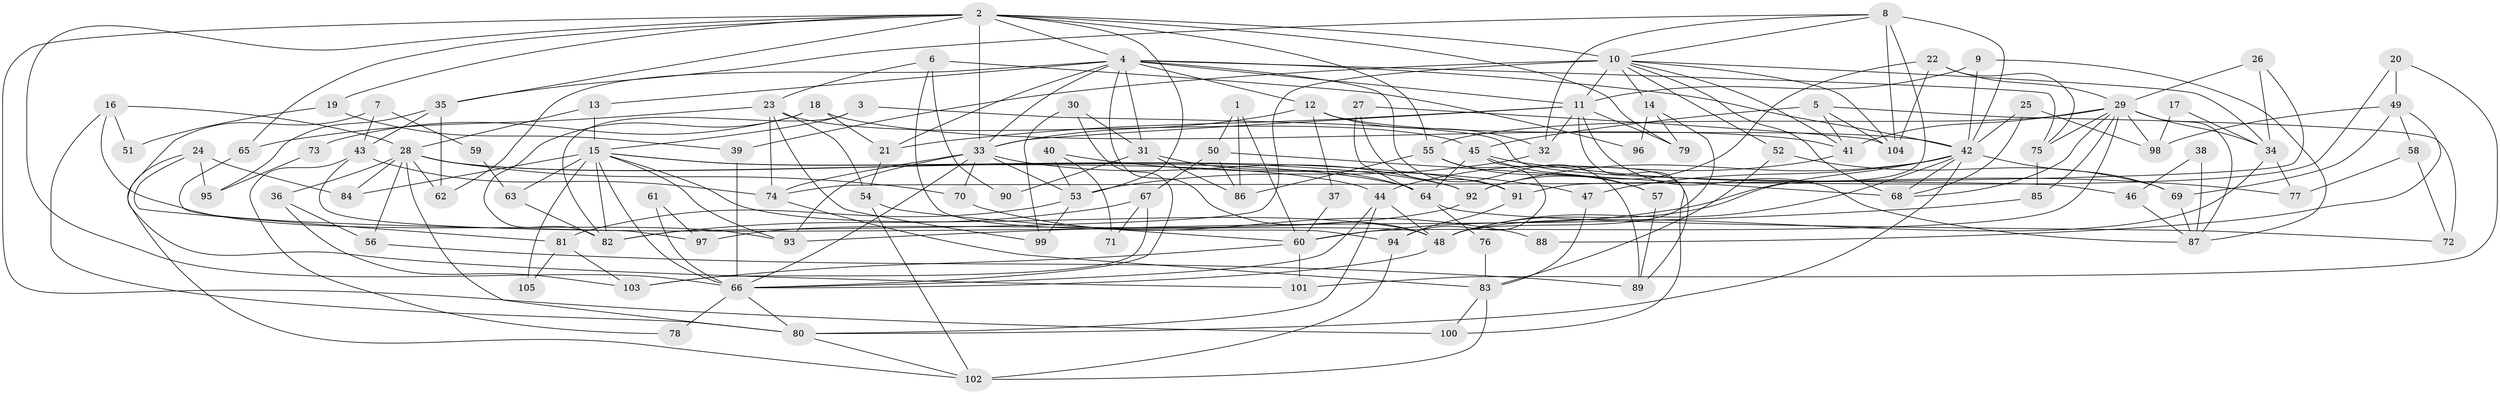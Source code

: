 // original degree distribution, {3: 0.3087248322147651, 4: 0.2550335570469799, 8: 0.013422818791946308, 5: 0.2080536912751678, 6: 0.09395973154362416, 2: 0.10067114093959731, 7: 0.020134228187919462}
// Generated by graph-tools (version 1.1) at 2025/51/03/04/25 22:51:08]
// undirected, 105 vertices, 233 edges
graph export_dot {
  node [color=gray90,style=filled];
  1;
  2;
  3;
  4;
  5;
  6;
  7;
  8;
  9;
  10;
  11;
  12;
  13;
  14;
  15;
  16;
  17;
  18;
  19;
  20;
  21;
  22;
  23;
  24;
  25;
  26;
  27;
  28;
  29;
  30;
  31;
  32;
  33;
  34;
  35;
  36;
  37;
  38;
  39;
  40;
  41;
  42;
  43;
  44;
  45;
  46;
  47;
  48;
  49;
  50;
  51;
  52;
  53;
  54;
  55;
  56;
  57;
  58;
  59;
  60;
  61;
  62;
  63;
  64;
  65;
  66;
  67;
  68;
  69;
  70;
  71;
  72;
  73;
  74;
  75;
  76;
  77;
  78;
  79;
  80;
  81;
  82;
  83;
  84;
  85;
  86;
  87;
  88;
  89;
  90;
  91;
  92;
  93;
  94;
  95;
  96;
  97;
  98;
  99;
  100;
  101;
  102;
  103;
  104;
  105;
  1 -- 50 [weight=1.0];
  1 -- 60 [weight=1.0];
  1 -- 86 [weight=1.0];
  2 -- 4 [weight=1.0];
  2 -- 10 [weight=2.0];
  2 -- 19 [weight=1.0];
  2 -- 33 [weight=1.0];
  2 -- 35 [weight=1.0];
  2 -- 53 [weight=1.0];
  2 -- 55 [weight=1.0];
  2 -- 65 [weight=1.0];
  2 -- 66 [weight=2.0];
  2 -- 79 [weight=1.0];
  2 -- 100 [weight=1.0];
  3 -- 15 [weight=1.0];
  3 -- 46 [weight=1.0];
  3 -- 82 [weight=1.0];
  4 -- 11 [weight=2.0];
  4 -- 12 [weight=1.0];
  4 -- 13 [weight=1.0];
  4 -- 21 [weight=1.0];
  4 -- 31 [weight=1.0];
  4 -- 33 [weight=2.0];
  4 -- 42 [weight=1.0];
  4 -- 48 [weight=1.0];
  4 -- 62 [weight=1.0];
  4 -- 75 [weight=1.0];
  4 -- 89 [weight=1.0];
  5 -- 41 [weight=1.0];
  5 -- 45 [weight=1.0];
  5 -- 72 [weight=1.0];
  5 -- 104 [weight=1.0];
  6 -- 23 [weight=1.0];
  6 -- 90 [weight=1.0];
  6 -- 94 [weight=1.0];
  6 -- 96 [weight=1.0];
  7 -- 43 [weight=1.0];
  7 -- 59 [weight=1.0];
  7 -- 101 [weight=1.0];
  8 -- 10 [weight=1.0];
  8 -- 32 [weight=1.0];
  8 -- 35 [weight=1.0];
  8 -- 42 [weight=2.0];
  8 -- 48 [weight=2.0];
  8 -- 104 [weight=1.0];
  9 -- 11 [weight=1.0];
  9 -- 42 [weight=1.0];
  9 -- 87 [weight=1.0];
  10 -- 11 [weight=2.0];
  10 -- 14 [weight=1.0];
  10 -- 34 [weight=1.0];
  10 -- 39 [weight=1.0];
  10 -- 41 [weight=1.0];
  10 -- 52 [weight=1.0];
  10 -- 68 [weight=1.0];
  10 -- 82 [weight=2.0];
  10 -- 104 [weight=1.0];
  11 -- 21 [weight=1.0];
  11 -- 32 [weight=1.0];
  11 -- 33 [weight=1.0];
  11 -- 79 [weight=1.0];
  11 -- 87 [weight=1.0];
  11 -- 89 [weight=1.0];
  12 -- 32 [weight=1.0];
  12 -- 33 [weight=2.0];
  12 -- 37 [weight=1.0];
  12 -- 42 [weight=1.0];
  13 -- 15 [weight=1.0];
  13 -- 28 [weight=1.0];
  14 -- 48 [weight=1.0];
  14 -- 79 [weight=1.0];
  14 -- 96 [weight=1.0];
  15 -- 44 [weight=1.0];
  15 -- 48 [weight=1.0];
  15 -- 63 [weight=2.0];
  15 -- 66 [weight=1.0];
  15 -- 82 [weight=2.0];
  15 -- 84 [weight=1.0];
  15 -- 91 [weight=1.0];
  15 -- 93 [weight=1.0];
  15 -- 105 [weight=2.0];
  16 -- 28 [weight=1.0];
  16 -- 51 [weight=1.0];
  16 -- 80 [weight=1.0];
  16 -- 93 [weight=1.0];
  17 -- 34 [weight=1.0];
  17 -- 98 [weight=1.0];
  18 -- 21 [weight=1.0];
  18 -- 41 [weight=1.0];
  18 -- 73 [weight=1.0];
  18 -- 82 [weight=1.0];
  19 -- 39 [weight=1.0];
  19 -- 51 [weight=1.0];
  20 -- 49 [weight=1.0];
  20 -- 91 [weight=1.0];
  20 -- 101 [weight=1.0];
  21 -- 54 [weight=1.0];
  22 -- 29 [weight=1.0];
  22 -- 75 [weight=1.0];
  22 -- 92 [weight=1.0];
  22 -- 104 [weight=1.0];
  23 -- 45 [weight=1.0];
  23 -- 54 [weight=1.0];
  23 -- 65 [weight=1.0];
  23 -- 74 [weight=1.0];
  23 -- 99 [weight=1.0];
  24 -- 81 [weight=1.0];
  24 -- 84 [weight=1.0];
  24 -- 95 [weight=1.0];
  24 -- 102 [weight=1.0];
  25 -- 42 [weight=1.0];
  25 -- 68 [weight=1.0];
  25 -- 98 [weight=1.0];
  26 -- 29 [weight=1.0];
  26 -- 34 [weight=1.0];
  26 -- 74 [weight=1.0];
  27 -- 64 [weight=1.0];
  27 -- 91 [weight=1.0];
  27 -- 104 [weight=1.0];
  28 -- 36 [weight=1.0];
  28 -- 56 [weight=1.0];
  28 -- 62 [weight=1.0];
  28 -- 64 [weight=1.0];
  28 -- 70 [weight=2.0];
  28 -- 80 [weight=1.0];
  28 -- 84 [weight=2.0];
  28 -- 92 [weight=1.0];
  29 -- 34 [weight=1.0];
  29 -- 41 [weight=1.0];
  29 -- 55 [weight=1.0];
  29 -- 60 [weight=1.0];
  29 -- 68 [weight=1.0];
  29 -- 75 [weight=1.0];
  29 -- 85 [weight=1.0];
  29 -- 87 [weight=1.0];
  29 -- 98 [weight=1.0];
  30 -- 31 [weight=1.0];
  30 -- 66 [weight=1.0];
  30 -- 99 [weight=1.0];
  31 -- 64 [weight=1.0];
  31 -- 86 [weight=1.0];
  31 -- 90 [weight=1.0];
  32 -- 53 [weight=1.0];
  33 -- 53 [weight=1.0];
  33 -- 66 [weight=1.0];
  33 -- 70 [weight=1.0];
  33 -- 74 [weight=1.0];
  33 -- 92 [weight=1.0];
  33 -- 93 [weight=1.0];
  34 -- 48 [weight=1.0];
  34 -- 77 [weight=1.0];
  35 -- 43 [weight=1.0];
  35 -- 62 [weight=1.0];
  35 -- 95 [weight=1.0];
  36 -- 56 [weight=1.0];
  36 -- 103 [weight=1.0];
  37 -- 60 [weight=1.0];
  38 -- 46 [weight=1.0];
  38 -- 87 [weight=1.0];
  39 -- 66 [weight=1.0];
  40 -- 47 [weight=1.0];
  40 -- 53 [weight=1.0];
  40 -- 71 [weight=1.0];
  41 -- 44 [weight=1.0];
  42 -- 47 [weight=1.0];
  42 -- 48 [weight=1.0];
  42 -- 60 [weight=1.0];
  42 -- 68 [weight=1.0];
  42 -- 69 [weight=1.0];
  42 -- 80 [weight=1.0];
  42 -- 92 [weight=1.0];
  43 -- 48 [weight=1.0];
  43 -- 74 [weight=1.0];
  43 -- 78 [weight=1.0];
  44 -- 48 [weight=1.0];
  44 -- 66 [weight=1.0];
  44 -- 80 [weight=1.0];
  45 -- 57 [weight=2.0];
  45 -- 64 [weight=1.0];
  45 -- 77 [weight=1.0];
  45 -- 100 [weight=1.0];
  46 -- 87 [weight=1.0];
  47 -- 83 [weight=1.0];
  48 -- 66 [weight=1.0];
  49 -- 58 [weight=1.0];
  49 -- 69 [weight=1.0];
  49 -- 88 [weight=1.0];
  49 -- 98 [weight=1.0];
  50 -- 67 [weight=1.0];
  50 -- 68 [weight=1.0];
  50 -- 86 [weight=1.0];
  52 -- 69 [weight=1.0];
  52 -- 83 [weight=1.0];
  53 -- 81 [weight=1.0];
  53 -- 99 [weight=1.0];
  54 -- 60 [weight=1.0];
  54 -- 102 [weight=1.0];
  55 -- 57 [weight=1.0];
  55 -- 86 [weight=1.0];
  55 -- 94 [weight=1.0];
  56 -- 89 [weight=1.0];
  57 -- 89 [weight=1.0];
  58 -- 72 [weight=1.0];
  58 -- 77 [weight=1.0];
  59 -- 63 [weight=1.0];
  60 -- 101 [weight=1.0];
  60 -- 103 [weight=1.0];
  61 -- 66 [weight=1.0];
  61 -- 97 [weight=1.0];
  63 -- 82 [weight=1.0];
  64 -- 72 [weight=1.0];
  64 -- 76 [weight=1.0];
  65 -- 97 [weight=1.0];
  66 -- 78 [weight=1.0];
  66 -- 80 [weight=1.0];
  67 -- 71 [weight=1.0];
  67 -- 82 [weight=1.0];
  67 -- 103 [weight=1.0];
  69 -- 87 [weight=1.0];
  70 -- 88 [weight=1.0];
  73 -- 95 [weight=1.0];
  74 -- 83 [weight=1.0];
  75 -- 85 [weight=1.0];
  76 -- 83 [weight=1.0];
  80 -- 102 [weight=1.0];
  81 -- 103 [weight=1.0];
  81 -- 105 [weight=1.0];
  83 -- 100 [weight=1.0];
  83 -- 102 [weight=1.0];
  85 -- 93 [weight=1.0];
  91 -- 94 [weight=1.0];
  92 -- 97 [weight=1.0];
  94 -- 102 [weight=1.0];
}
